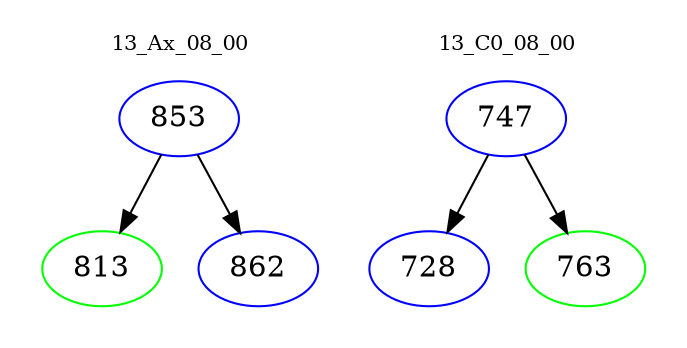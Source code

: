 digraph{
subgraph cluster_0 {
color = white
label = "13_Ax_08_00";
fontsize=10;
T0_853 [label="853", color="blue"]
T0_853 -> T0_813 [color="black"]
T0_813 [label="813", color="green"]
T0_853 -> T0_862 [color="black"]
T0_862 [label="862", color="blue"]
}
subgraph cluster_1 {
color = white
label = "13_C0_08_00";
fontsize=10;
T1_747 [label="747", color="blue"]
T1_747 -> T1_728 [color="black"]
T1_728 [label="728", color="blue"]
T1_747 -> T1_763 [color="black"]
T1_763 [label="763", color="green"]
}
}

